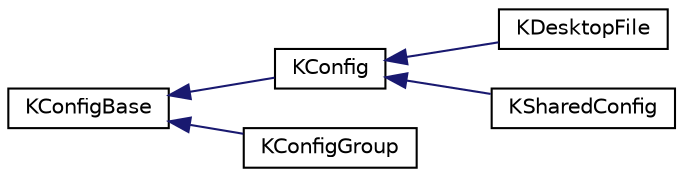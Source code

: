 digraph "Graphical Class Hierarchy"
{
  edge [fontname="Helvetica",fontsize="10",labelfontname="Helvetica",labelfontsize="10"];
  node [fontname="Helvetica",fontsize="10",shape=record];
  rankdir="LR";
  Node0 [label="KConfigBase",height=0.2,width=0.4,color="black", fillcolor="white", style="filled",URL="$classKConfigBase.html",tooltip="Interface to interact with configuration. "];
  Node0 -> Node1 [dir="back",color="midnightblue",fontsize="10",style="solid",fontname="Helvetica"];
  Node1 [label="KConfig",height=0.2,width=0.4,color="black", fillcolor="white", style="filled",URL="$classKConfig.html",tooltip="The central class of the KDE configuration data system. "];
  Node1 -> Node2 [dir="back",color="midnightblue",fontsize="10",style="solid",fontname="Helvetica"];
  Node2 [label="KDesktopFile",height=0.2,width=0.4,color="black", fillcolor="white", style="filled",URL="$classKDesktopFile.html",tooltip="KDE Desktop File Management. "];
  Node1 -> Node3 [dir="back",color="midnightblue",fontsize="10",style="solid",fontname="Helvetica"];
  Node3 [label="KSharedConfig",height=0.2,width=0.4,color="black", fillcolor="white", style="filled",URL="$classKSharedConfig.html",tooltip="KConfig variant using shared memory. "];
  Node0 -> Node4 [dir="back",color="midnightblue",fontsize="10",style="solid",fontname="Helvetica"];
  Node4 [label="KConfigGroup",height=0.2,width=0.4,color="black", fillcolor="white", style="filled",URL="$classKConfigGroup.html",tooltip="A class for one specific group in a KConfig object. "];
}
